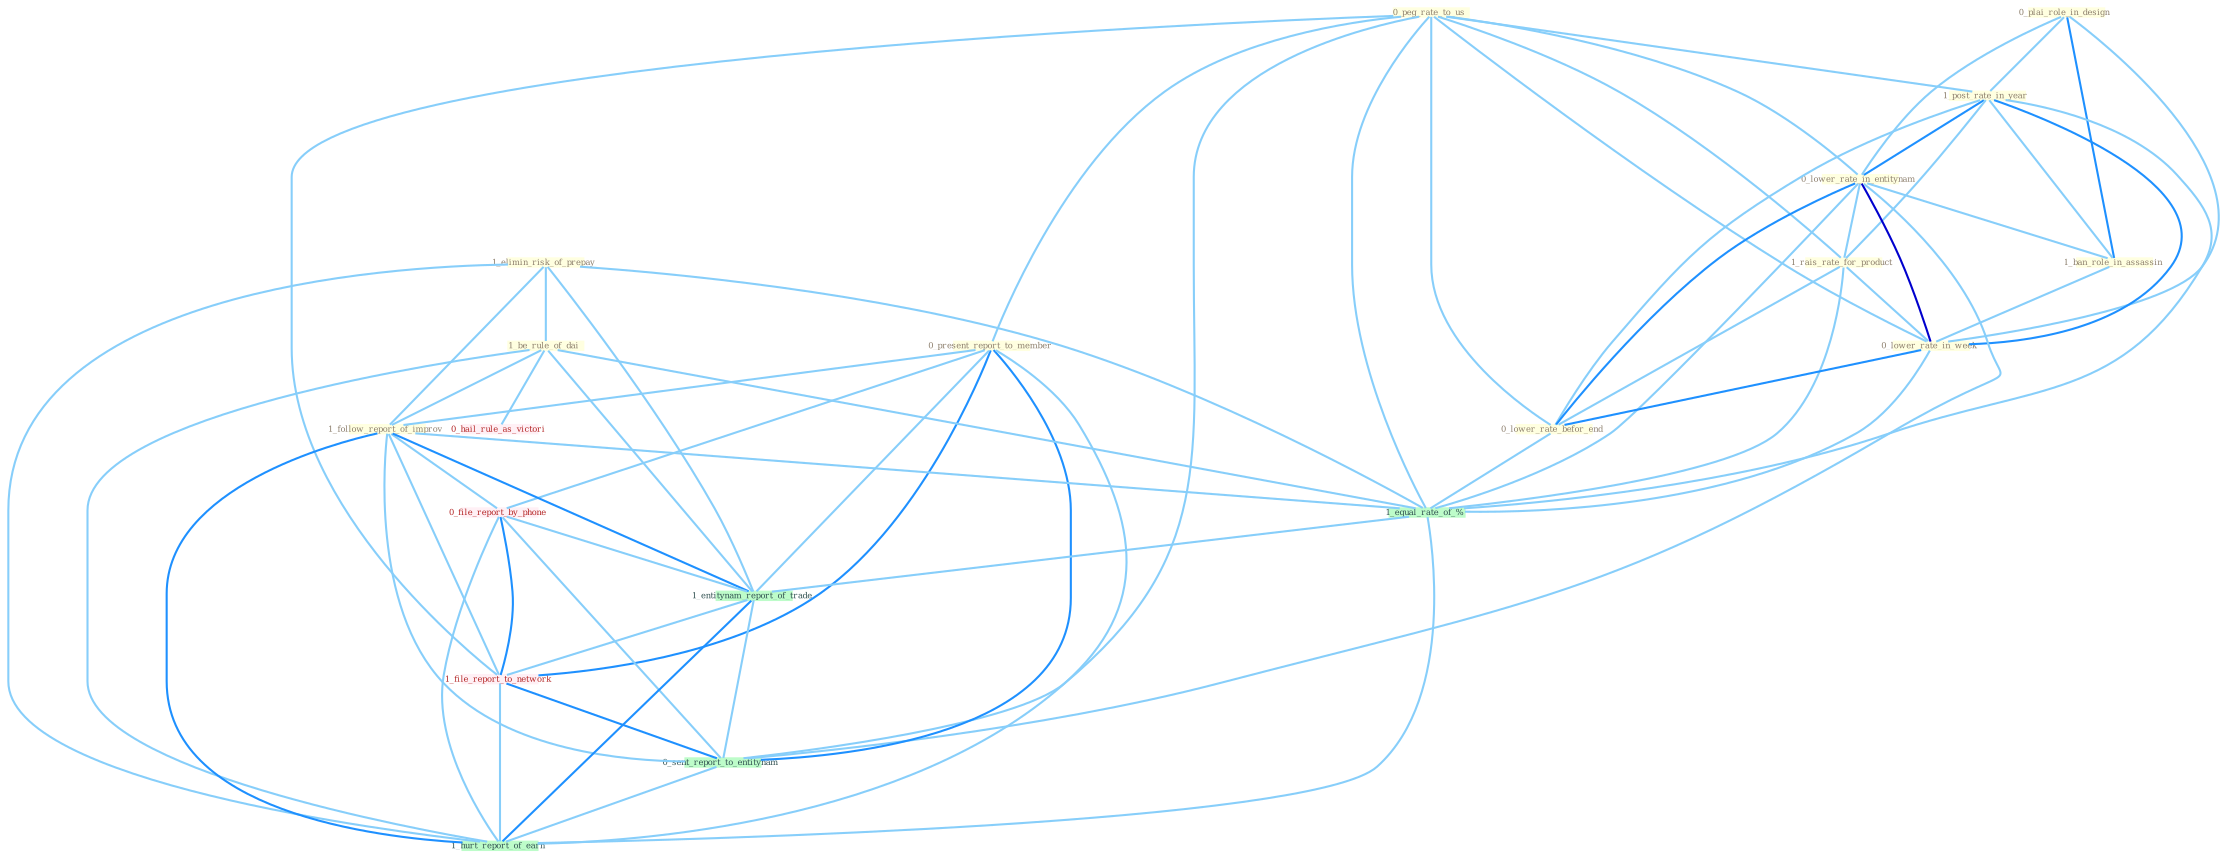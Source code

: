 Graph G{ 
    node
    [shape=polygon,style=filled,width=.5,height=.06,color="#BDFCC9",fixedsize=true,fontsize=4,
    fontcolor="#2f4f4f"];
    {node
    [color="#ffffe0", fontcolor="#8b7d6b"] "0_peg_rate_to_us " "0_plai_role_in_design " "1_elimin_risk_of_prepay " "1_post_rate_in_year " "0_lower_rate_in_entitynam " "1_rais_rate_for_product " "0_present_report_to_member " "1_be_rule_of_dai " "1_ban_role_in_assassin " "1_follow_report_of_improv " "0_lower_rate_in_week " "0_lower_rate_befor_end "}
{node [color="#fff0f5", fontcolor="#b22222"] "0_file_report_by_phone " "1_file_report_to_network " "0_hail_rule_as_victori "}
edge [color="#B0E2FF"];

	"0_peg_rate_to_us " -- "1_post_rate_in_year " [w="1", color="#87cefa" ];
	"0_peg_rate_to_us " -- "0_lower_rate_in_entitynam " [w="1", color="#87cefa" ];
	"0_peg_rate_to_us " -- "1_rais_rate_for_product " [w="1", color="#87cefa" ];
	"0_peg_rate_to_us " -- "0_present_report_to_member " [w="1", color="#87cefa" ];
	"0_peg_rate_to_us " -- "0_lower_rate_in_week " [w="1", color="#87cefa" ];
	"0_peg_rate_to_us " -- "0_lower_rate_befor_end " [w="1", color="#87cefa" ];
	"0_peg_rate_to_us " -- "1_equal_rate_of_% " [w="1", color="#87cefa" ];
	"0_peg_rate_to_us " -- "1_file_report_to_network " [w="1", color="#87cefa" ];
	"0_peg_rate_to_us " -- "0_sent_report_to_entitynam " [w="1", color="#87cefa" ];
	"0_plai_role_in_design " -- "1_post_rate_in_year " [w="1", color="#87cefa" ];
	"0_plai_role_in_design " -- "0_lower_rate_in_entitynam " [w="1", color="#87cefa" ];
	"0_plai_role_in_design " -- "1_ban_role_in_assassin " [w="2", color="#1e90ff" , len=0.8];
	"0_plai_role_in_design " -- "0_lower_rate_in_week " [w="1", color="#87cefa" ];
	"1_elimin_risk_of_prepay " -- "1_be_rule_of_dai " [w="1", color="#87cefa" ];
	"1_elimin_risk_of_prepay " -- "1_follow_report_of_improv " [w="1", color="#87cefa" ];
	"1_elimin_risk_of_prepay " -- "1_equal_rate_of_% " [w="1", color="#87cefa" ];
	"1_elimin_risk_of_prepay " -- "1_entitynam_report_of_trade " [w="1", color="#87cefa" ];
	"1_elimin_risk_of_prepay " -- "1_hurt_report_of_earn " [w="1", color="#87cefa" ];
	"1_post_rate_in_year " -- "0_lower_rate_in_entitynam " [w="2", color="#1e90ff" , len=0.8];
	"1_post_rate_in_year " -- "1_rais_rate_for_product " [w="1", color="#87cefa" ];
	"1_post_rate_in_year " -- "1_ban_role_in_assassin " [w="1", color="#87cefa" ];
	"1_post_rate_in_year " -- "0_lower_rate_in_week " [w="2", color="#1e90ff" , len=0.8];
	"1_post_rate_in_year " -- "0_lower_rate_befor_end " [w="1", color="#87cefa" ];
	"1_post_rate_in_year " -- "1_equal_rate_of_% " [w="1", color="#87cefa" ];
	"0_lower_rate_in_entitynam " -- "1_rais_rate_for_product " [w="1", color="#87cefa" ];
	"0_lower_rate_in_entitynam " -- "1_ban_role_in_assassin " [w="1", color="#87cefa" ];
	"0_lower_rate_in_entitynam " -- "0_lower_rate_in_week " [w="3", color="#0000cd" , len=0.6];
	"0_lower_rate_in_entitynam " -- "0_lower_rate_befor_end " [w="2", color="#1e90ff" , len=0.8];
	"0_lower_rate_in_entitynam " -- "1_equal_rate_of_% " [w="1", color="#87cefa" ];
	"0_lower_rate_in_entitynam " -- "0_sent_report_to_entitynam " [w="1", color="#87cefa" ];
	"1_rais_rate_for_product " -- "0_lower_rate_in_week " [w="1", color="#87cefa" ];
	"1_rais_rate_for_product " -- "0_lower_rate_befor_end " [w="1", color="#87cefa" ];
	"1_rais_rate_for_product " -- "1_equal_rate_of_% " [w="1", color="#87cefa" ];
	"0_present_report_to_member " -- "1_follow_report_of_improv " [w="1", color="#87cefa" ];
	"0_present_report_to_member " -- "0_file_report_by_phone " [w="1", color="#87cefa" ];
	"0_present_report_to_member " -- "1_entitynam_report_of_trade " [w="1", color="#87cefa" ];
	"0_present_report_to_member " -- "1_file_report_to_network " [w="2", color="#1e90ff" , len=0.8];
	"0_present_report_to_member " -- "0_sent_report_to_entitynam " [w="2", color="#1e90ff" , len=0.8];
	"0_present_report_to_member " -- "1_hurt_report_of_earn " [w="1", color="#87cefa" ];
	"1_be_rule_of_dai " -- "1_follow_report_of_improv " [w="1", color="#87cefa" ];
	"1_be_rule_of_dai " -- "1_equal_rate_of_% " [w="1", color="#87cefa" ];
	"1_be_rule_of_dai " -- "1_entitynam_report_of_trade " [w="1", color="#87cefa" ];
	"1_be_rule_of_dai " -- "0_hail_rule_as_victori " [w="1", color="#87cefa" ];
	"1_be_rule_of_dai " -- "1_hurt_report_of_earn " [w="1", color="#87cefa" ];
	"1_ban_role_in_assassin " -- "0_lower_rate_in_week " [w="1", color="#87cefa" ];
	"1_follow_report_of_improv " -- "0_file_report_by_phone " [w="1", color="#87cefa" ];
	"1_follow_report_of_improv " -- "1_equal_rate_of_% " [w="1", color="#87cefa" ];
	"1_follow_report_of_improv " -- "1_entitynam_report_of_trade " [w="2", color="#1e90ff" , len=0.8];
	"1_follow_report_of_improv " -- "1_file_report_to_network " [w="1", color="#87cefa" ];
	"1_follow_report_of_improv " -- "0_sent_report_to_entitynam " [w="1", color="#87cefa" ];
	"1_follow_report_of_improv " -- "1_hurt_report_of_earn " [w="2", color="#1e90ff" , len=0.8];
	"0_lower_rate_in_week " -- "0_lower_rate_befor_end " [w="2", color="#1e90ff" , len=0.8];
	"0_lower_rate_in_week " -- "1_equal_rate_of_% " [w="1", color="#87cefa" ];
	"0_lower_rate_befor_end " -- "1_equal_rate_of_% " [w="1", color="#87cefa" ];
	"0_file_report_by_phone " -- "1_entitynam_report_of_trade " [w="1", color="#87cefa" ];
	"0_file_report_by_phone " -- "1_file_report_to_network " [w="2", color="#1e90ff" , len=0.8];
	"0_file_report_by_phone " -- "0_sent_report_to_entitynam " [w="1", color="#87cefa" ];
	"0_file_report_by_phone " -- "1_hurt_report_of_earn " [w="1", color="#87cefa" ];
	"1_equal_rate_of_% " -- "1_entitynam_report_of_trade " [w="1", color="#87cefa" ];
	"1_equal_rate_of_% " -- "1_hurt_report_of_earn " [w="1", color="#87cefa" ];
	"1_entitynam_report_of_trade " -- "1_file_report_to_network " [w="1", color="#87cefa" ];
	"1_entitynam_report_of_trade " -- "0_sent_report_to_entitynam " [w="1", color="#87cefa" ];
	"1_entitynam_report_of_trade " -- "1_hurt_report_of_earn " [w="2", color="#1e90ff" , len=0.8];
	"1_file_report_to_network " -- "0_sent_report_to_entitynam " [w="2", color="#1e90ff" , len=0.8];
	"1_file_report_to_network " -- "1_hurt_report_of_earn " [w="1", color="#87cefa" ];
	"0_sent_report_to_entitynam " -- "1_hurt_report_of_earn " [w="1", color="#87cefa" ];
}
